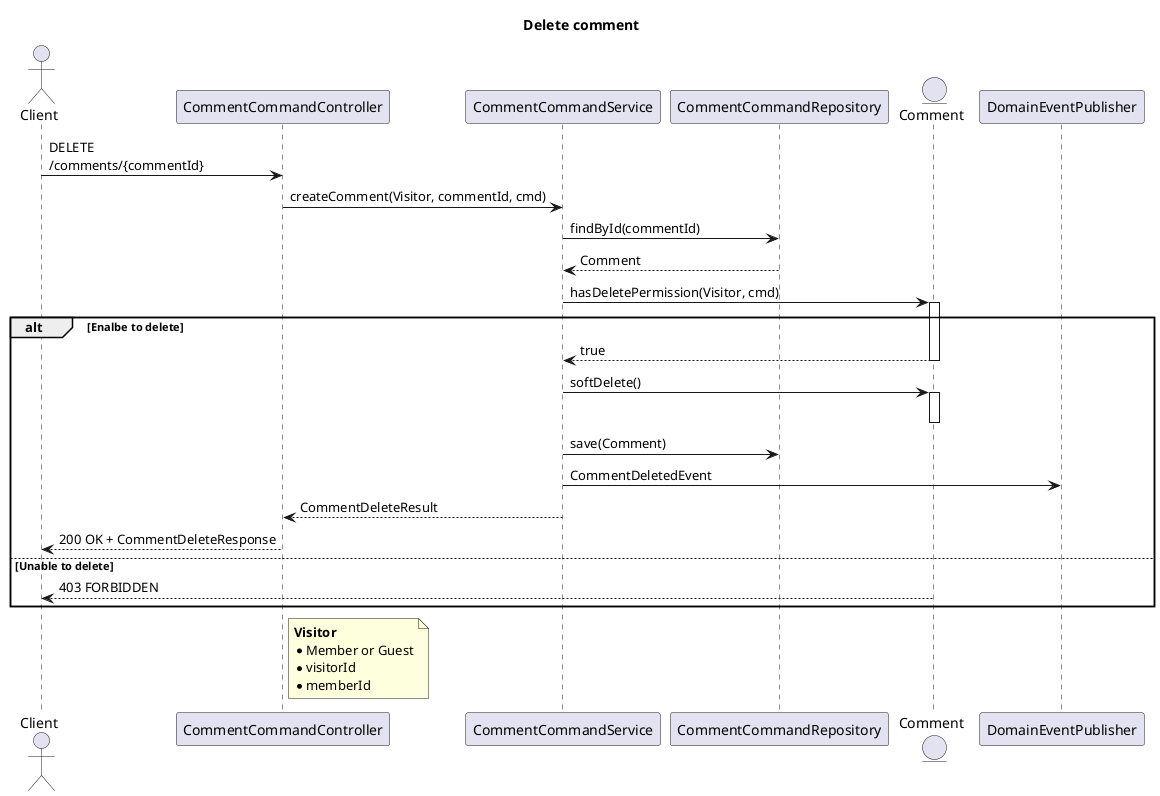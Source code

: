 @startuml deleteCommentSeq
title Delete comment

actor Client
participant CommentCommandController
participant CommentCommandService
participant CommentCommandRepository
entity      Comment
participant DomainEventPublisher

Client -> CommentCommandController : DELETE\n/comments/{commentId}
'--- Controller
CommentCommandController -> CommentCommandService : createComment(Visitor, commentId, cmd)
'--- Service
CommentCommandService -> CommentCommandRepository : findById(commentId)
'--- Repository
CommentCommandRepository --> CommentCommandService : Comment
CommentCommandService -> Comment : hasDeletePermission(Visitor, cmd)
activate Comment
alt Enalbe to delete
Comment --> CommentCommandService : true
deactivate Comment
CommentCommandService -> Comment : softDelete()
activate Comment
deactivate Comment
CommentCommandService -> CommentCommandRepository : save(Comment)

'--- Event
CommentCommandService -> DomainEventPublisher : CommentDeletedEvent


CommentCommandService --> CommentCommandController : CommentDeleteResult
CommentCommandController --> Client :  200 OK + CommentDeleteResponse
else Unable to delete
Comment --> Client : 403 FORBIDDEN
end

note right of CommentCommandController
<b>Visitor</b>
* Member or Guest
* visitorId
* memberId
end note

'!include ../../../eventHandling/boardContext/postAggregate/CommentDeletedHandle.puml

@enduml
